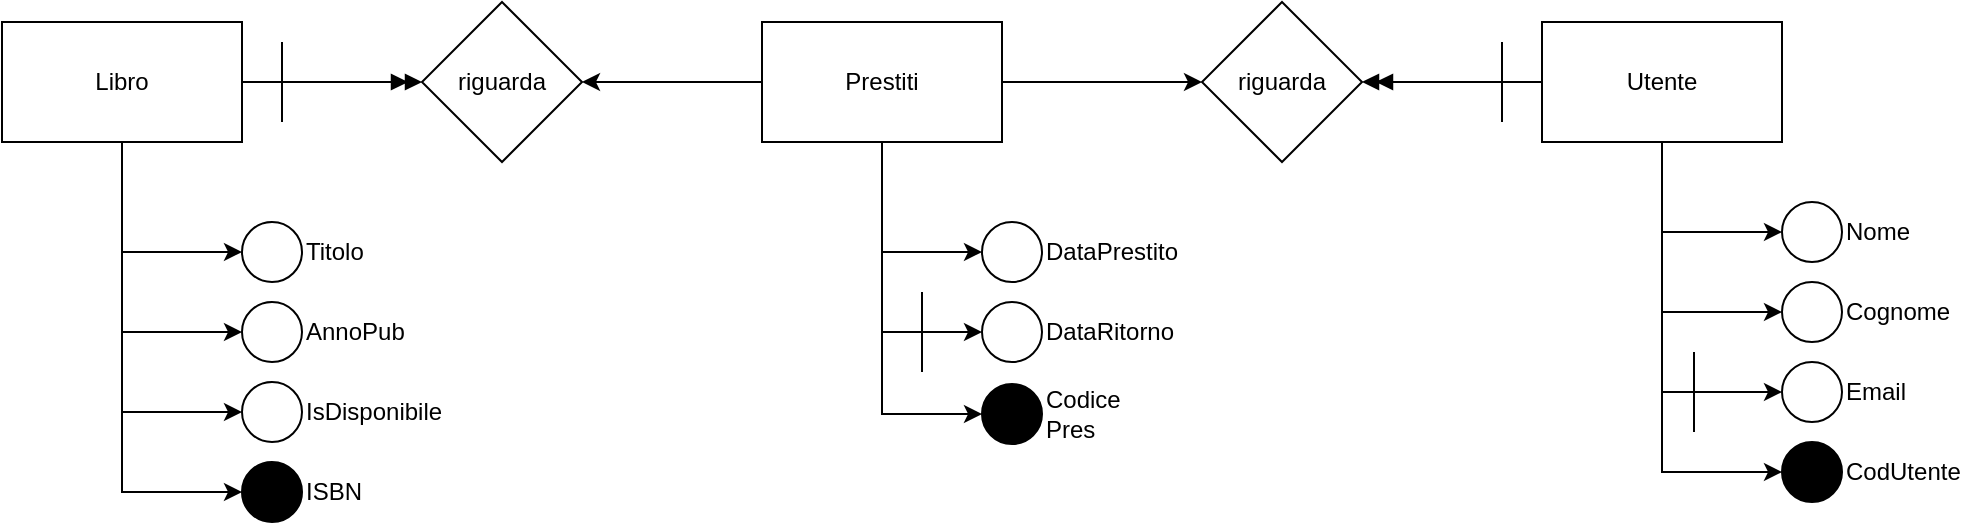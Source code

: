 <mxfile version="23.1.5" type="device">
  <diagram name="Pagina-1" id="XTTB_m_-eQcnrIuXEASc">
    <mxGraphModel dx="1877" dy="629" grid="1" gridSize="10" guides="1" tooltips="1" connect="1" arrows="1" fold="1" page="1" pageScale="1" pageWidth="827" pageHeight="1169" math="0" shadow="0">
      <root>
        <mxCell id="0" />
        <mxCell id="1" parent="0" />
        <mxCell id="xzv3y5BZRPjVZI_K_bFl-6" style="edgeStyle=orthogonalEdgeStyle;rounded=0;orthogonalLoop=1;jettySize=auto;html=1;exitX=1;exitY=0.5;exitDx=0;exitDy=0;entryX=0;entryY=0.5;entryDx=0;entryDy=0;endArrow=doubleBlock;endFill=1;" parent="1" source="xzv3y5BZRPjVZI_K_bFl-1" target="xzv3y5BZRPjVZI_K_bFl-4" edge="1">
          <mxGeometry relative="1" as="geometry" />
        </mxCell>
        <mxCell id="xzv3y5BZRPjVZI_K_bFl-22" style="edgeStyle=orthogonalEdgeStyle;rounded=0;orthogonalLoop=1;jettySize=auto;html=1;exitX=0.5;exitY=1;exitDx=0;exitDy=0;entryX=0;entryY=0.5;entryDx=0;entryDy=0;" parent="1" source="xzv3y5BZRPjVZI_K_bFl-1" target="xzv3y5BZRPjVZI_K_bFl-12" edge="1">
          <mxGeometry relative="1" as="geometry" />
        </mxCell>
        <mxCell id="xzv3y5BZRPjVZI_K_bFl-23" style="edgeStyle=orthogonalEdgeStyle;rounded=0;orthogonalLoop=1;jettySize=auto;html=1;exitX=0.5;exitY=1;exitDx=0;exitDy=0;entryX=0;entryY=0.5;entryDx=0;entryDy=0;" parent="1" source="xzv3y5BZRPjVZI_K_bFl-1" target="xzv3y5BZRPjVZI_K_bFl-18" edge="1">
          <mxGeometry relative="1" as="geometry" />
        </mxCell>
        <mxCell id="xzv3y5BZRPjVZI_K_bFl-24" style="edgeStyle=orthogonalEdgeStyle;rounded=0;orthogonalLoop=1;jettySize=auto;html=1;exitX=0.5;exitY=1;exitDx=0;exitDy=0;entryX=0;entryY=0.5;entryDx=0;entryDy=0;" parent="1" source="xzv3y5BZRPjVZI_K_bFl-1" target="xzv3y5BZRPjVZI_K_bFl-20" edge="1">
          <mxGeometry relative="1" as="geometry" />
        </mxCell>
        <mxCell id="AS-5RW4tX4GJ2KWOvs7j-8" style="edgeStyle=orthogonalEdgeStyle;rounded=0;orthogonalLoop=1;jettySize=auto;html=1;exitX=0.5;exitY=1;exitDx=0;exitDy=0;entryX=0;entryY=0.5;entryDx=0;entryDy=0;" edge="1" parent="1" source="xzv3y5BZRPjVZI_K_bFl-1" target="AS-5RW4tX4GJ2KWOvs7j-6">
          <mxGeometry relative="1" as="geometry" />
        </mxCell>
        <mxCell id="xzv3y5BZRPjVZI_K_bFl-1" value="Libro" style="rounded=0;whiteSpace=wrap;html=1;" parent="1" vertex="1">
          <mxGeometry x="-20" y="180" width="120" height="60" as="geometry" />
        </mxCell>
        <mxCell id="xzv3y5BZRPjVZI_K_bFl-9" style="edgeStyle=orthogonalEdgeStyle;rounded=0;orthogonalLoop=1;jettySize=auto;html=1;exitX=0;exitY=0.5;exitDx=0;exitDy=0;entryX=1;entryY=0.5;entryDx=0;entryDy=0;endArrow=doubleBlock;endFill=1;" parent="1" source="xzv3y5BZRPjVZI_K_bFl-2" target="xzv3y5BZRPjVZI_K_bFl-5" edge="1">
          <mxGeometry relative="1" as="geometry" />
        </mxCell>
        <mxCell id="xzv3y5BZRPjVZI_K_bFl-31" style="edgeStyle=orthogonalEdgeStyle;rounded=0;orthogonalLoop=1;jettySize=auto;html=1;exitX=0.5;exitY=1;exitDx=0;exitDy=0;entryX=0;entryY=0.5;entryDx=0;entryDy=0;" parent="1" source="xzv3y5BZRPjVZI_K_bFl-2" target="xzv3y5BZRPjVZI_K_bFl-25" edge="1">
          <mxGeometry relative="1" as="geometry" />
        </mxCell>
        <mxCell id="xzv3y5BZRPjVZI_K_bFl-32" style="edgeStyle=orthogonalEdgeStyle;rounded=0;orthogonalLoop=1;jettySize=auto;html=1;exitX=0.5;exitY=1;exitDx=0;exitDy=0;entryX=0;entryY=0.5;entryDx=0;entryDy=0;" parent="1" source="xzv3y5BZRPjVZI_K_bFl-2" target="xzv3y5BZRPjVZI_K_bFl-27" edge="1">
          <mxGeometry relative="1" as="geometry" />
        </mxCell>
        <mxCell id="xzv3y5BZRPjVZI_K_bFl-33" style="edgeStyle=orthogonalEdgeStyle;rounded=0;orthogonalLoop=1;jettySize=auto;html=1;exitX=0.5;exitY=1;exitDx=0;exitDy=0;entryX=0;entryY=0.5;entryDx=0;entryDy=0;" parent="1" source="xzv3y5BZRPjVZI_K_bFl-2" target="xzv3y5BZRPjVZI_K_bFl-29" edge="1">
          <mxGeometry relative="1" as="geometry" />
        </mxCell>
        <mxCell id="AS-5RW4tX4GJ2KWOvs7j-3" style="edgeStyle=orthogonalEdgeStyle;rounded=0;orthogonalLoop=1;jettySize=auto;html=1;exitX=0.5;exitY=1;exitDx=0;exitDy=0;entryX=0;entryY=0.5;entryDx=0;entryDy=0;" edge="1" parent="1" source="xzv3y5BZRPjVZI_K_bFl-2" target="AS-5RW4tX4GJ2KWOvs7j-1">
          <mxGeometry relative="1" as="geometry" />
        </mxCell>
        <mxCell id="xzv3y5BZRPjVZI_K_bFl-2" value="Utente" style="rounded=0;whiteSpace=wrap;html=1;" parent="1" vertex="1">
          <mxGeometry x="750" y="180" width="120" height="60" as="geometry" />
        </mxCell>
        <mxCell id="xzv3y5BZRPjVZI_K_bFl-7" style="edgeStyle=orthogonalEdgeStyle;rounded=0;orthogonalLoop=1;jettySize=auto;html=1;exitX=0;exitY=0.5;exitDx=0;exitDy=0;entryX=1;entryY=0.5;entryDx=0;entryDy=0;endArrow=classic;endFill=1;" parent="1" source="xzv3y5BZRPjVZI_K_bFl-3" target="xzv3y5BZRPjVZI_K_bFl-4" edge="1">
          <mxGeometry relative="1" as="geometry" />
        </mxCell>
        <mxCell id="xzv3y5BZRPjVZI_K_bFl-8" style="edgeStyle=orthogonalEdgeStyle;rounded=0;orthogonalLoop=1;jettySize=auto;html=1;exitX=1;exitY=0.5;exitDx=0;exitDy=0;" parent="1" source="xzv3y5BZRPjVZI_K_bFl-3" target="xzv3y5BZRPjVZI_K_bFl-5" edge="1">
          <mxGeometry relative="1" as="geometry" />
        </mxCell>
        <mxCell id="xzv3y5BZRPjVZI_K_bFl-40" style="edgeStyle=orthogonalEdgeStyle;rounded=0;orthogonalLoop=1;jettySize=auto;html=1;exitX=0.5;exitY=1;exitDx=0;exitDy=0;entryX=0;entryY=0.5;entryDx=0;entryDy=0;" parent="1" source="xzv3y5BZRPjVZI_K_bFl-3" target="xzv3y5BZRPjVZI_K_bFl-34" edge="1">
          <mxGeometry relative="1" as="geometry" />
        </mxCell>
        <mxCell id="xzv3y5BZRPjVZI_K_bFl-41" style="edgeStyle=orthogonalEdgeStyle;rounded=0;orthogonalLoop=1;jettySize=auto;html=1;exitX=0.5;exitY=1;exitDx=0;exitDy=0;entryX=0;entryY=0.5;entryDx=0;entryDy=0;" parent="1" source="xzv3y5BZRPjVZI_K_bFl-3" target="xzv3y5BZRPjVZI_K_bFl-36" edge="1">
          <mxGeometry relative="1" as="geometry" />
        </mxCell>
        <mxCell id="AS-5RW4tX4GJ2KWOvs7j-9" style="edgeStyle=orthogonalEdgeStyle;rounded=0;orthogonalLoop=1;jettySize=auto;html=1;exitX=0.5;exitY=1;exitDx=0;exitDy=0;entryX=0;entryY=0.5;entryDx=0;entryDy=0;" edge="1" parent="1" source="xzv3y5BZRPjVZI_K_bFl-3" target="AS-5RW4tX4GJ2KWOvs7j-4">
          <mxGeometry relative="1" as="geometry" />
        </mxCell>
        <mxCell id="xzv3y5BZRPjVZI_K_bFl-3" value="Prestiti" style="rounded=0;whiteSpace=wrap;html=1;" parent="1" vertex="1">
          <mxGeometry x="360" y="180" width="120" height="60" as="geometry" />
        </mxCell>
        <mxCell id="xzv3y5BZRPjVZI_K_bFl-4" value="riguarda" style="rhombus;whiteSpace=wrap;html=1;" parent="1" vertex="1">
          <mxGeometry x="190" y="170" width="80" height="80" as="geometry" />
        </mxCell>
        <mxCell id="xzv3y5BZRPjVZI_K_bFl-5" value="riguarda" style="rhombus;whiteSpace=wrap;html=1;" parent="1" vertex="1">
          <mxGeometry x="580" y="170" width="80" height="80" as="geometry" />
        </mxCell>
        <mxCell id="xzv3y5BZRPjVZI_K_bFl-10" value="" style="endArrow=none;html=1;rounded=0;" parent="1" edge="1">
          <mxGeometry width="50" height="50" relative="1" as="geometry">
            <mxPoint x="120" y="230" as="sourcePoint" />
            <mxPoint x="120" y="190" as="targetPoint" />
          </mxGeometry>
        </mxCell>
        <mxCell id="xzv3y5BZRPjVZI_K_bFl-11" value="" style="endArrow=none;html=1;rounded=0;" parent="1" edge="1">
          <mxGeometry width="50" height="50" relative="1" as="geometry">
            <mxPoint x="730" y="230" as="sourcePoint" />
            <mxPoint x="730" y="190" as="targetPoint" />
          </mxGeometry>
        </mxCell>
        <mxCell id="xzv3y5BZRPjVZI_K_bFl-12" value="" style="ellipse;whiteSpace=wrap;html=1;aspect=fixed;" parent="1" vertex="1">
          <mxGeometry x="100" y="280" width="30" height="30" as="geometry" />
        </mxCell>
        <mxCell id="xzv3y5BZRPjVZI_K_bFl-13" value="Titolo" style="text;html=1;align=left;verticalAlign=middle;whiteSpace=wrap;rounded=0;" parent="1" vertex="1">
          <mxGeometry x="130" y="280" width="60" height="30" as="geometry" />
        </mxCell>
        <mxCell id="xzv3y5BZRPjVZI_K_bFl-18" value="" style="ellipse;whiteSpace=wrap;html=1;aspect=fixed;" parent="1" vertex="1">
          <mxGeometry x="100" y="320" width="30" height="30" as="geometry" />
        </mxCell>
        <mxCell id="xzv3y5BZRPjVZI_K_bFl-19" value="AnnoPub" style="text;html=1;align=left;verticalAlign=middle;whiteSpace=wrap;rounded=0;" parent="1" vertex="1">
          <mxGeometry x="130" y="320" width="60" height="30" as="geometry" />
        </mxCell>
        <mxCell id="xzv3y5BZRPjVZI_K_bFl-20" value="" style="ellipse;whiteSpace=wrap;html=1;aspect=fixed;" parent="1" vertex="1">
          <mxGeometry x="100" y="360" width="30" height="30" as="geometry" />
        </mxCell>
        <mxCell id="xzv3y5BZRPjVZI_K_bFl-21" value="IsDisponibile" style="text;html=1;align=left;verticalAlign=middle;whiteSpace=wrap;rounded=0;" parent="1" vertex="1">
          <mxGeometry x="130" y="360" width="60" height="30" as="geometry" />
        </mxCell>
        <mxCell id="xzv3y5BZRPjVZI_K_bFl-25" value="" style="ellipse;whiteSpace=wrap;html=1;aspect=fixed;" parent="1" vertex="1">
          <mxGeometry x="870" y="270" width="30" height="30" as="geometry" />
        </mxCell>
        <mxCell id="xzv3y5BZRPjVZI_K_bFl-26" value="Nome&lt;span style=&quot;white-space: pre;&quot;&gt;&#x9;&lt;/span&gt;" style="text;html=1;align=left;verticalAlign=middle;whiteSpace=wrap;rounded=0;" parent="1" vertex="1">
          <mxGeometry x="900" y="270" width="60" height="30" as="geometry" />
        </mxCell>
        <mxCell id="xzv3y5BZRPjVZI_K_bFl-27" value="" style="ellipse;whiteSpace=wrap;html=1;aspect=fixed;" parent="1" vertex="1">
          <mxGeometry x="870" y="310" width="30" height="30" as="geometry" />
        </mxCell>
        <mxCell id="xzv3y5BZRPjVZI_K_bFl-28" value="Cognome" style="text;html=1;align=left;verticalAlign=middle;whiteSpace=wrap;rounded=0;" parent="1" vertex="1">
          <mxGeometry x="900" y="310" width="60" height="30" as="geometry" />
        </mxCell>
        <mxCell id="xzv3y5BZRPjVZI_K_bFl-29" value="" style="ellipse;whiteSpace=wrap;html=1;aspect=fixed;fillColor=#FFFFFF;" parent="1" vertex="1">
          <mxGeometry x="870" y="350" width="30" height="30" as="geometry" />
        </mxCell>
        <mxCell id="xzv3y5BZRPjVZI_K_bFl-30" value="Email" style="text;html=1;align=left;verticalAlign=middle;whiteSpace=wrap;rounded=0;" parent="1" vertex="1">
          <mxGeometry x="900" y="350" width="60" height="30" as="geometry" />
        </mxCell>
        <mxCell id="xzv3y5BZRPjVZI_K_bFl-34" value="" style="ellipse;whiteSpace=wrap;html=1;aspect=fixed;" parent="1" vertex="1">
          <mxGeometry x="470" y="280" width="30" height="30" as="geometry" />
        </mxCell>
        <mxCell id="xzv3y5BZRPjVZI_K_bFl-35" value="DataPrestito" style="text;html=1;align=left;verticalAlign=middle;whiteSpace=wrap;rounded=0;" parent="1" vertex="1">
          <mxGeometry x="500" y="280" width="60" height="30" as="geometry" />
        </mxCell>
        <mxCell id="xzv3y5BZRPjVZI_K_bFl-36" value="" style="ellipse;whiteSpace=wrap;html=1;aspect=fixed;" parent="1" vertex="1">
          <mxGeometry x="470" y="320" width="30" height="30" as="geometry" />
        </mxCell>
        <mxCell id="xzv3y5BZRPjVZI_K_bFl-37" value="DataRitorno" style="text;html=1;align=left;verticalAlign=middle;whiteSpace=wrap;rounded=0;" parent="1" vertex="1">
          <mxGeometry x="500" y="320" width="60" height="30" as="geometry" />
        </mxCell>
        <mxCell id="AS-5RW4tX4GJ2KWOvs7j-1" value="" style="ellipse;whiteSpace=wrap;html=1;aspect=fixed;fillColor=#000000;" vertex="1" parent="1">
          <mxGeometry x="870" y="390" width="30" height="30" as="geometry" />
        </mxCell>
        <mxCell id="AS-5RW4tX4GJ2KWOvs7j-2" value="CodUtente" style="text;html=1;align=left;verticalAlign=middle;whiteSpace=wrap;rounded=0;" vertex="1" parent="1">
          <mxGeometry x="900" y="390" width="60" height="30" as="geometry" />
        </mxCell>
        <mxCell id="AS-5RW4tX4GJ2KWOvs7j-4" value="" style="ellipse;whiteSpace=wrap;html=1;aspect=fixed;fillColor=#000000;" vertex="1" parent="1">
          <mxGeometry x="470" y="361" width="30" height="30" as="geometry" />
        </mxCell>
        <mxCell id="AS-5RW4tX4GJ2KWOvs7j-5" value="Codice Pres" style="text;html=1;align=left;verticalAlign=middle;whiteSpace=wrap;rounded=0;" vertex="1" parent="1">
          <mxGeometry x="500" y="361" width="60" height="30" as="geometry" />
        </mxCell>
        <mxCell id="AS-5RW4tX4GJ2KWOvs7j-6" value="" style="ellipse;whiteSpace=wrap;html=1;aspect=fixed;fillColor=#000000;" vertex="1" parent="1">
          <mxGeometry x="100" y="400" width="30" height="30" as="geometry" />
        </mxCell>
        <mxCell id="AS-5RW4tX4GJ2KWOvs7j-7" value="ISBN" style="text;html=1;align=left;verticalAlign=middle;whiteSpace=wrap;rounded=0;" vertex="1" parent="1">
          <mxGeometry x="130" y="400" width="60" height="30" as="geometry" />
        </mxCell>
        <mxCell id="AS-5RW4tX4GJ2KWOvs7j-10" value="" style="endArrow=none;html=1;rounded=0;" edge="1" parent="1">
          <mxGeometry width="50" height="50" relative="1" as="geometry">
            <mxPoint x="826" y="385" as="sourcePoint" />
            <mxPoint x="826" y="345" as="targetPoint" />
          </mxGeometry>
        </mxCell>
        <mxCell id="AS-5RW4tX4GJ2KWOvs7j-11" value="" style="endArrow=none;html=1;rounded=0;" edge="1" parent="1">
          <mxGeometry width="50" height="50" relative="1" as="geometry">
            <mxPoint x="440" y="355" as="sourcePoint" />
            <mxPoint x="440" y="315" as="targetPoint" />
          </mxGeometry>
        </mxCell>
      </root>
    </mxGraphModel>
  </diagram>
</mxfile>
